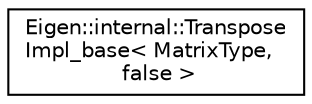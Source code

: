 digraph "Graphical Class Hierarchy"
{
  edge [fontname="Helvetica",fontsize="10",labelfontname="Helvetica",labelfontsize="10"];
  node [fontname="Helvetica",fontsize="10",shape=record];
  rankdir="LR";
  Node1 [label="Eigen::internal::Transpose\lImpl_base\< MatrixType,\l false \>",height=0.2,width=0.4,color="black", fillcolor="white", style="filled",URL="$struct_eigen_1_1internal_1_1_transpose_impl__base_3_01_matrix_type_00_01false_01_4.html"];
}
